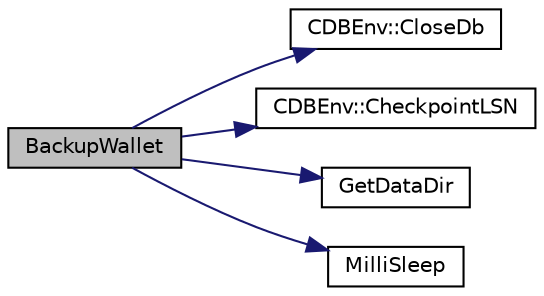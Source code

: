 digraph "BackupWallet"
{
  edge [fontname="Helvetica",fontsize="10",labelfontname="Helvetica",labelfontsize="10"];
  node [fontname="Helvetica",fontsize="10",shape=record];
  rankdir="LR";
  Node0 [label="BackupWallet",height=0.2,width=0.4,color="black", fillcolor="grey75", style="filled", fontcolor="black"];
  Node0 -> Node1 [color="midnightblue",fontsize="10",style="solid",fontname="Helvetica"];
  Node1 [label="CDBEnv::CloseDb",height=0.2,width=0.4,color="black", fillcolor="white", style="filled",URL="$class_c_d_b_env.html#ac53fd53afdd1e0881b8ffbb11a89b556"];
  Node0 -> Node2 [color="midnightblue",fontsize="10",style="solid",fontname="Helvetica"];
  Node2 [label="CDBEnv::CheckpointLSN",height=0.2,width=0.4,color="black", fillcolor="white", style="filled",URL="$class_c_d_b_env.html#aa4e0fe52dfc0da22fe9bf59eeda57fba"];
  Node0 -> Node3 [color="midnightblue",fontsize="10",style="solid",fontname="Helvetica"];
  Node3 [label="GetDataDir",height=0.2,width=0.4,color="black", fillcolor="white", style="filled",URL="$util_8cpp.html#ab83866a054745d4b30a3948a1b44beba"];
  Node0 -> Node4 [color="midnightblue",fontsize="10",style="solid",fontname="Helvetica"];
  Node4 [label="MilliSleep",height=0.2,width=0.4,color="black", fillcolor="white", style="filled",URL="$utiltime_8cpp.html#ac635182d3e845eda4af4fa5ab31609da"];
}
